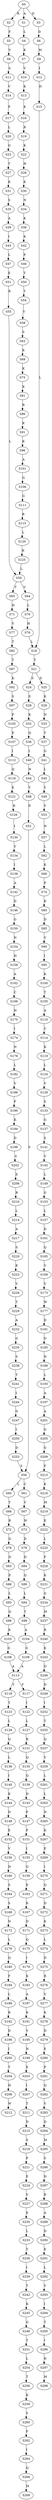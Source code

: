 strict digraph  {
	S0 -> S1 [ label = A ];
	S0 -> S2 [ label = R ];
	S0 -> S3 [ label = D ];
	S1 -> S4 [ label = L ];
	S2 -> S5 [ label = F ];
	S3 -> S6 [ label = D ];
	S4 -> S7 [ label = K ];
	S5 -> S8 [ label = V ];
	S6 -> S9 [ label = M ];
	S7 -> S10 [ label = V ];
	S8 -> S11 [ label = S ];
	S9 -> S12 [ label = I ];
	S10 -> S13 [ label = K ];
	S11 -> S14 [ label = V ];
	S12 -> S15 [ label = H ];
	S13 -> S16 [ label = K ];
	S14 -> S17 [ label = P ];
	S15 -> S18 [ label = L ];
	S16 -> S19 [ label = R ];
	S17 -> S20 [ label = L ];
	S18 -> S21 [ label = T ];
	S19 -> S22 [ label = K ];
	S20 -> S23 [ label = G ];
	S21 -> S24 [ label = S ];
	S21 -> S25 [ label = D ];
	S22 -> S26 [ label = H ];
	S23 -> S27 [ label = T ];
	S24 -> S28 [ label = E ];
	S25 -> S29 [ label = K ];
	S26 -> S30 [ label = K ];
	S27 -> S31 [ label = K ];
	S28 -> S32 [ label = K ];
	S29 -> S33 [ label = N ];
	S30 -> S34 [ label = N ];
	S31 -> S35 [ label = S ];
	S32 -> S36 [ label = Q ];
	S33 -> S37 [ label = Y ];
	S34 -> S38 [ label = K ];
	S35 -> S39 [ label = A ];
	S36 -> S40 [ label = I ];
	S37 -> S41 [ label = G ];
	S38 -> S42 [ label = K ];
	S39 -> S43 [ label = I ];
	S40 -> S44 [ label = N ];
	S41 -> S45 [ label = L ];
	S42 -> S46 [ label = P ];
	S43 -> S47 [ label = L ];
	S44 -> S48 [ label = Y ];
	S45 -> S49 [ label = Y ];
	S46 -> S50 [ label = T ];
	S47 -> S51 [ label = E ];
	S48 -> S52 [ label = D ];
	S49 -> S53 [ label = V ];
	S50 -> S54 [ label = T ];
	S51 -> S55 [ label = R ];
	S52 -> S56 [ label = S ];
	S53 -> S57 [ label = N ];
	S54 -> S58 [ label = Y ];
	S55 -> S59 [ label = L ];
	S56 -> S60 [ label = L ];
	S56 -> S61 [ label = C ];
	S57 -> S62 [ label = L ];
	S58 -> S63 [ label = S ];
	S59 -> S64 [ label = V ];
	S59 -> S65 [ label = Y ];
	S60 -> S66 [ label = T ];
	S61 -> S67 [ label = V ];
	S62 -> S68 [ label = K ];
	S63 -> S69 [ label = K ];
	S64 -> S70 [ label = L ];
	S65 -> S71 [ label = H ];
	S66 -> S72 [ label = R ];
	S67 -> S73 [ label = W ];
	S68 -> S74 [ label = P ];
	S69 -> S75 [ label = K ];
	S70 -> S76 [ label = H ];
	S71 -> S77 [ label = V ];
	S72 -> S78 [ label = G ];
	S73 -> S79 [ label = D ];
	S74 -> S80 [ label = K ];
	S75 -> S81 [ label = K ];
	S76 -> S18 [ label = L ];
	S77 -> S82 [ label = T ];
	S78 -> S83 [ label = D ];
	S79 -> S84 [ label = D ];
	S80 -> S85 [ label = D ];
	S81 -> S86 [ label = R ];
	S82 -> S87 [ label = T ];
	S83 -> S88 [ label = E ];
	S84 -> S89 [ label = Q ];
	S85 -> S90 [ label = V ];
	S86 -> S91 [ label = K ];
	S87 -> S92 [ label = K ];
	S88 -> S93 [ label = L ];
	S89 -> S94 [ label = L ];
	S90 -> S95 [ label = I ];
	S91 -> S96 [ label = K ];
	S92 -> S97 [ label = S ];
	S93 -> S98 [ label = Q ];
	S94 -> S99 [ label = T ];
	S95 -> S100 [ label = K ];
	S96 -> S101 [ label = A ];
	S97 -> S102 [ label = P ];
	S98 -> S103 [ label = K ];
	S99 -> S104 [ label = A ];
	S100 -> S105 [ label = T ];
	S101 -> S106 [ label = G ];
	S102 -> S107 [ label = E ];
	S103 -> S108 [ label = G ];
	S104 -> S109 [ label = G ];
	S105 -> S110 [ label = A ];
	S106 -> S111 [ label = G ];
	S107 -> S112 [ label = I ];
	S108 -> S113 [ label = A ];
	S109 -> S113 [ label = A ];
	S110 -> S114 [ label = C ];
	S111 -> S115 [ label = R ];
	S112 -> S116 [ label = Q ];
	S113 -> S117 [ label = F ];
	S113 -> S118 [ label = Y ];
	S114 -> S119 [ label = K ];
	S115 -> S120 [ label = L ];
	S116 -> S121 [ label = E ];
	S117 -> S122 [ label = I ];
	S118 -> S123 [ label = T ];
	S119 -> S124 [ label = L ];
	S120 -> S125 [ label = R ];
	S121 -> S126 [ label = R ];
	S122 -> S127 [ label = L ];
	S123 -> S128 [ label = L ];
	S124 -> S129 [ label = V ];
	S125 -> S59 [ label = L ];
	S126 -> S130 [ label = I ];
	S127 -> S131 [ label = R ];
	S128 -> S132 [ label = Q ];
	S129 -> S133 [ label = S ];
	S130 -> S134 [ label = Y ];
	S131 -> S135 [ label = Q ];
	S132 -> S136 [ label = L ];
	S133 -> S137 [ label = G ];
	S134 -> S138 [ label = I ];
	S135 -> S139 [ label = Q ];
	S136 -> S140 [ label = I ];
	S137 -> S141 [ label = S ];
	S138 -> S142 [ label = A ];
	S139 -> S143 [ label = D ];
	S140 -> S144 [ label = K ];
	S141 -> S145 [ label = V ];
	S142 -> S146 [ label = D ];
	S143 -> S147 [ label = P ];
	S144 -> S148 [ label = D ];
	S145 -> S149 [ label = L ];
	S146 -> S150 [ label = G ];
	S147 -> S151 [ label = P ];
	S148 -> S152 [ label = E ];
	S149 -> S153 [ label = G ];
	S150 -> S154 [ label = N ];
	S151 -> S155 [ label = I ];
	S152 -> S156 [ label = V ];
	S153 -> S157 [ label = L ];
	S154 -> S158 [ label = H ];
	S155 -> S159 [ label = G ];
	S156 -> S160 [ label = H ];
	S157 -> S161 [ label = D ];
	S158 -> S162 [ label = A ];
	S159 -> S163 [ label = E ];
	S160 -> S164 [ label = S ];
	S161 -> S165 [ label = Q ];
	S162 -> S166 [ label = C ];
	S163 -> S167 [ label = K ];
	S164 -> S168 [ label = S ];
	S165 -> S169 [ label = V ];
	S166 -> S170 [ label = H ];
	S167 -> S171 [ label = D ];
	S168 -> S172 [ label = N ];
	S169 -> S173 [ label = V ];
	S170 -> S174 [ label = I ];
	S171 -> S175 [ label = Q ];
	S172 -> S176 [ label = L ];
	S173 -> S177 [ label = W ];
	S174 -> S178 [ label = N ];
	S175 -> S179 [ label = I ];
	S176 -> S180 [ label = Q ];
	S177 -> S181 [ label = D ];
	S178 -> S182 [ label = L ];
	S179 -> S183 [ label = K ];
	S180 -> S184 [ label = F ];
	S181 -> S185 [ label = D ];
	S182 -> S186 [ label = V ];
	S183 -> S187 [ label = A ];
	S184 -> S188 [ label = L ];
	S185 -> S189 [ label = N ];
	S186 -> S190 [ label = P ];
	S187 -> S191 [ label = K ];
	S188 -> S192 [ label = R ];
	S189 -> S193 [ label = L ];
	S190 -> S194 [ label = K ];
	S191 -> S195 [ label = V ];
	S192 -> S196 [ label = D ];
	S193 -> S197 [ label = A ];
	S194 -> S198 [ label = D ];
	S195 -> S199 [ label = N ];
	S196 -> S200 [ label = I ];
	S197 -> S201 [ label = A ];
	S198 -> S202 [ label = S ];
	S199 -> S203 [ label = E ];
	S200 -> S204 [ label = T ];
	S201 -> S205 [ label = G ];
	S202 -> S206 [ label = E ];
	S203 -> S207 [ label = I ];
	S204 -> S208 [ label = H ];
	S205 -> S209 [ label = G ];
	S206 -> S210 [ label = R ];
	S207 -> S211 [ label = T ];
	S208 -> S212 [ label = W ];
	S209 -> S213 [ label = F ];
	S210 -> S214 [ label = L ];
	S211 -> S215 [ label = D ];
	S213 -> S216 [ label = K ];
	S214 -> S217 [ label = A ];
	S215 -> S218 [ label = S ];
	S216 -> S219 [ label = M ];
	S217 -> S220 [ label = S ];
	S218 -> S221 [ label = P ];
	S219 -> S222 [ label = E ];
	S220 -> S223 [ label = K ];
	S221 -> S224 [ label = E ];
	S222 -> S225 [ label = L ];
	S223 -> S226 [ label = V ];
	S224 -> S227 [ label = V ];
	S225 -> S228 [ label = F ];
	S226 -> S229 [ label = T ];
	S227 -> S230 [ label = E ];
	S228 -> S231 [ label = K ];
	S229 -> S232 [ label = A ];
	S230 -> S233 [ label = L ];
	S231 -> S234 [ label = G ];
	S232 -> S235 [ label = G ];
	S233 -> S236 [ label = T ];
	S234 -> S237 [ label = M ];
	S235 -> S238 [ label = S ];
	S236 -> S239 [ label = I ];
	S237 -> S240 [ label = R ];
	S238 -> S241 [ label = T ];
	S239 -> S242 [ label = T ];
	S240 -> S243 [ label = K ];
	S241 -> S244 [ label = I ];
	S242 -> S245 [ label = K ];
	S243 -> S246 [ label = D ];
	S244 -> S247 [ label = G ];
	S245 -> S248 [ label = G ];
	S246 -> S249 [ label = D ];
	S247 -> S250 [ label = I ];
	S248 -> S251 [ label = T ];
	S249 -> S252 [ label = I ];
	S250 -> S253 [ label = D ];
	S251 -> S254 [ label = L ];
	S252 -> S255 [ label = T ];
	S253 -> S56 [ label = S ];
	S254 -> S256 [ label = T ];
	S255 -> S257 [ label = Q ];
	S256 -> S258 [ label = K ];
	S257 -> S259 [ label = V ];
	S258 -> S260 [ label = V ];
	S259 -> S261 [ label = L ];
	S260 -> S262 [ label = F ];
	S261 -> S263 [ label = L ];
	S262 -> S264 [ label = I ];
	S263 -> S265 [ label = N ];
	S264 -> S266 [ label = Q ];
	S265 -> S267 [ label = K ];
	S266 -> S268 [ label = M ];
	S267 -> S269 [ label = E ];
	S269 -> S270 [ label = I ];
	S270 -> S271 [ label = Q ];
	S271 -> S272 [ label = D ];
	S272 -> S273 [ label = K ];
	S273 -> S274 [ label = L ];
	S274 -> S275 [ label = D ];
	S275 -> S276 [ label = R ];
	S276 -> S277 [ label = V ];
	S277 -> S278 [ label = K ];
	S278 -> S279 [ label = D ];
	S279 -> S280 [ label = E ];
	S280 -> S281 [ label = P ];
	S281 -> S282 [ label = Q ];
	S282 -> S283 [ label = V ];
	S283 -> S284 [ label = D ];
	S284 -> S285 [ label = M ];
	S285 -> S286 [ label = S ];
	S286 -> S287 [ label = H ];
	S287 -> S288 [ label = R ];
	S288 -> S289 [ label = A ];
	S289 -> S290 [ label = D ];
	S290 -> S291 [ label = E ];
	S291 -> S292 [ label = L ];
	S292 -> S293 [ label = V ];
	S293 -> S294 [ label = I ];
	S294 -> S295 [ label = T ];
	S295 -> S296 [ label = I ];
	S296 -> S297 [ label = R ];
	S297 -> S298 [ label = M ];
}
